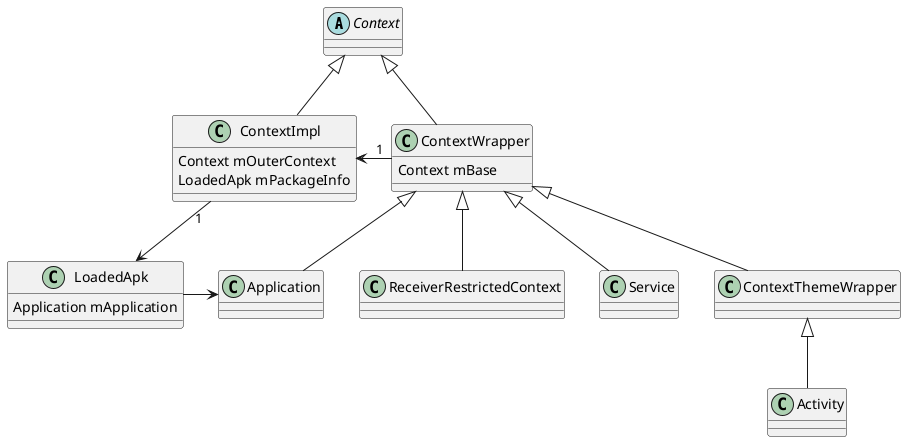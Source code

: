 @startuml
'https://plantuml.com/class-diagram
skinparam groupInheritance 5

abstract class Context
class ContextWrapper {
Context mBase
}
class ContextImpl {
    Context mOuterContext
    LoadedApk mPackageInfo
}
class ReceiverRestrictedContext
class Service
class ContextThemeWrapper
class LoadedApk {
Application mApplication
}

Context <|-- ContextWrapper
Context <|-- ContextImpl

ContextWrapper <|-- ReceiverRestrictedContext
ContextWrapper <|-- Service
ContextWrapper <|-- ContextThemeWrapper
ContextThemeWrapper <|-- Activity
ContextWrapper <|-- Application
ContextWrapper "1" -left->  ContextImpl
ContextImpl "1" -->  LoadedApk
Application <-left- LoadedApk

@enduml